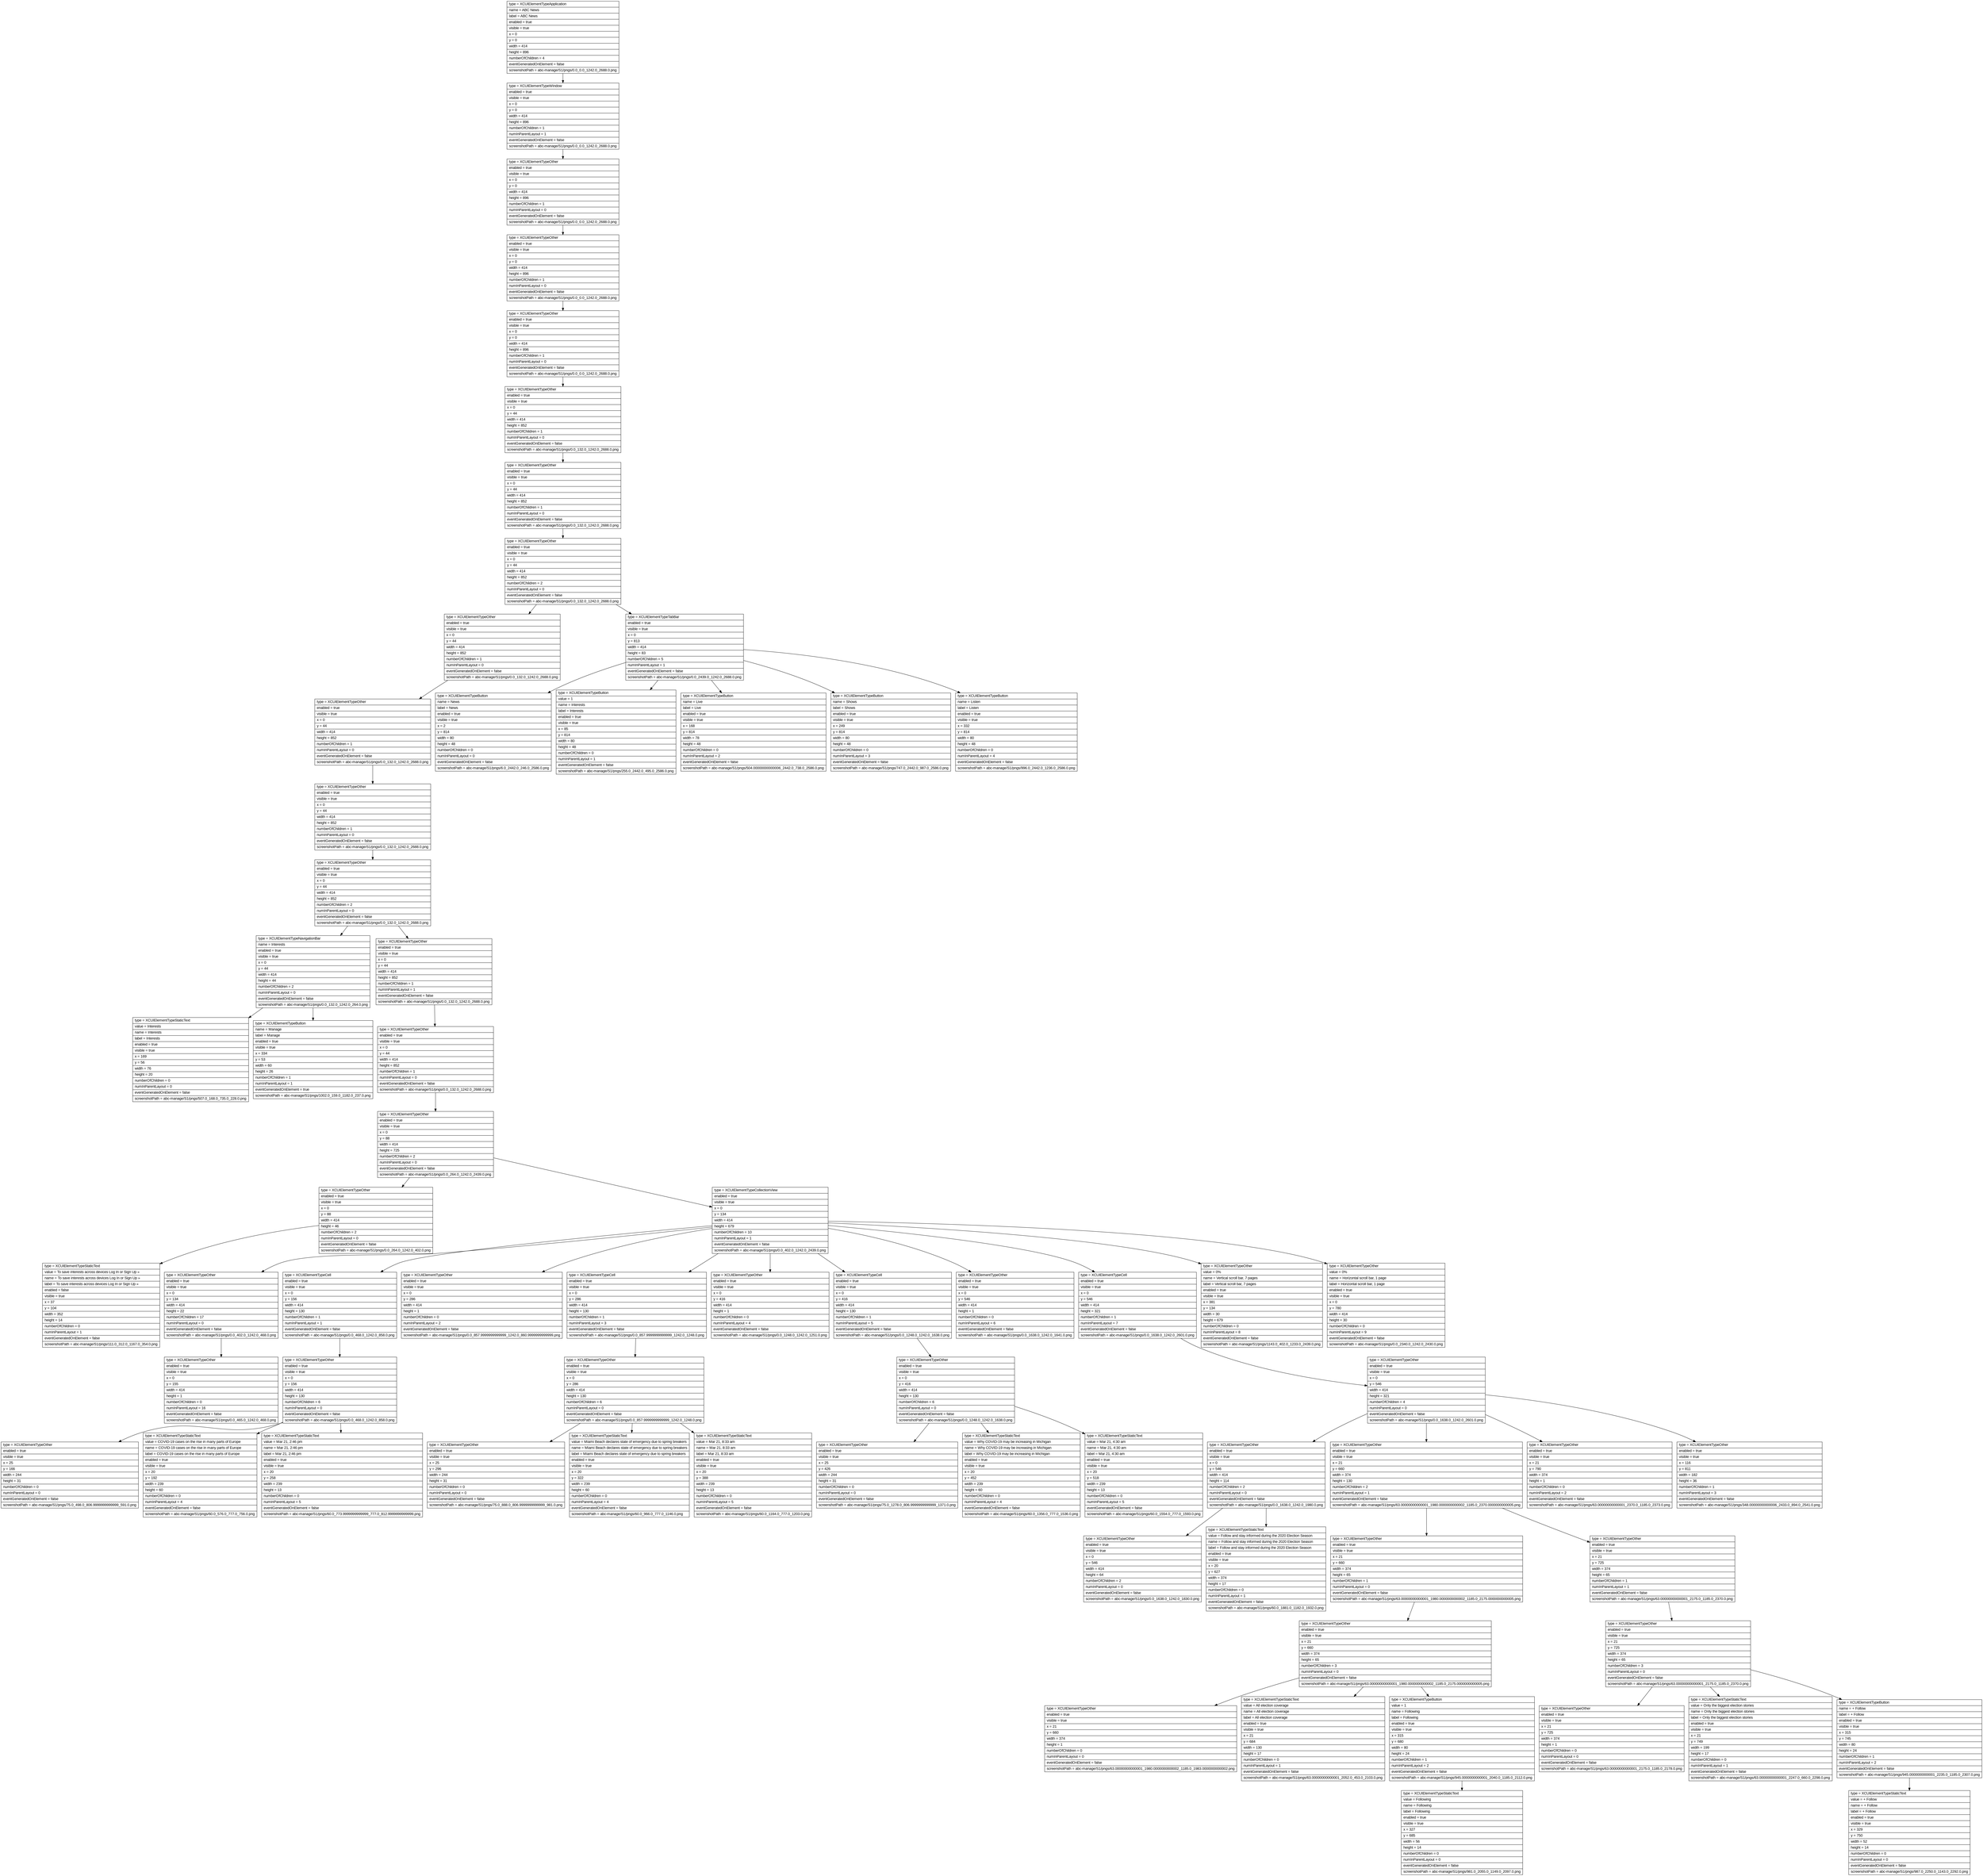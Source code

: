 digraph Layout {

	node [shape=record fontname=Arial];

	0	[label="{type = XCUIElementTypeApplication\l|name = ABC News\l|label = ABC News\l|enabled = true\l|visible = true\l|x = 0\l|y = 0\l|width = 414\l|height = 896\l|numberOfChildren = 4\l|eventGeneratedOnElement = false \l|screenshotPath = abc-manage/S1/pngs/0.0_0.0_1242.0_2688.0.png\l}"]
	1	[label="{type = XCUIElementTypeWindow\l|enabled = true\l|visible = true\l|x = 0\l|y = 0\l|width = 414\l|height = 896\l|numberOfChildren = 1\l|numInParentLayout = 1\l|eventGeneratedOnElement = false \l|screenshotPath = abc-manage/S1/pngs/0.0_0.0_1242.0_2688.0.png\l}"]
	2	[label="{type = XCUIElementTypeOther\l|enabled = true\l|visible = true\l|x = 0\l|y = 0\l|width = 414\l|height = 896\l|numberOfChildren = 1\l|numInParentLayout = 0\l|eventGeneratedOnElement = false \l|screenshotPath = abc-manage/S1/pngs/0.0_0.0_1242.0_2688.0.png\l}"]
	3	[label="{type = XCUIElementTypeOther\l|enabled = true\l|visible = true\l|x = 0\l|y = 0\l|width = 414\l|height = 896\l|numberOfChildren = 1\l|numInParentLayout = 0\l|eventGeneratedOnElement = false \l|screenshotPath = abc-manage/S1/pngs/0.0_0.0_1242.0_2688.0.png\l}"]
	4	[label="{type = XCUIElementTypeOther\l|enabled = true\l|visible = true\l|x = 0\l|y = 0\l|width = 414\l|height = 896\l|numberOfChildren = 1\l|numInParentLayout = 0\l|eventGeneratedOnElement = false \l|screenshotPath = abc-manage/S1/pngs/0.0_0.0_1242.0_2688.0.png\l}"]
	5	[label="{type = XCUIElementTypeOther\l|enabled = true\l|visible = true\l|x = 0\l|y = 44\l|width = 414\l|height = 852\l|numberOfChildren = 1\l|numInParentLayout = 0\l|eventGeneratedOnElement = false \l|screenshotPath = abc-manage/S1/pngs/0.0_132.0_1242.0_2688.0.png\l}"]
	6	[label="{type = XCUIElementTypeOther\l|enabled = true\l|visible = true\l|x = 0\l|y = 44\l|width = 414\l|height = 852\l|numberOfChildren = 1\l|numInParentLayout = 0\l|eventGeneratedOnElement = false \l|screenshotPath = abc-manage/S1/pngs/0.0_132.0_1242.0_2688.0.png\l}"]
	7	[label="{type = XCUIElementTypeOther\l|enabled = true\l|visible = true\l|x = 0\l|y = 44\l|width = 414\l|height = 852\l|numberOfChildren = 2\l|numInParentLayout = 0\l|eventGeneratedOnElement = false \l|screenshotPath = abc-manage/S1/pngs/0.0_132.0_1242.0_2688.0.png\l}"]
	8	[label="{type = XCUIElementTypeOther\l|enabled = true\l|visible = true\l|x = 0\l|y = 44\l|width = 414\l|height = 852\l|numberOfChildren = 1\l|numInParentLayout = 0\l|eventGeneratedOnElement = false \l|screenshotPath = abc-manage/S1/pngs/0.0_132.0_1242.0_2688.0.png\l}"]
	9	[label="{type = XCUIElementTypeTabBar\l|enabled = true\l|visible = true\l|x = 0\l|y = 813\l|width = 414\l|height = 83\l|numberOfChildren = 5\l|numInParentLayout = 1\l|eventGeneratedOnElement = false \l|screenshotPath = abc-manage/S1/pngs/0.0_2439.0_1242.0_2688.0.png\l}"]
	10	[label="{type = XCUIElementTypeOther\l|enabled = true\l|visible = true\l|x = 0\l|y = 44\l|width = 414\l|height = 852\l|numberOfChildren = 1\l|numInParentLayout = 0\l|eventGeneratedOnElement = false \l|screenshotPath = abc-manage/S1/pngs/0.0_132.0_1242.0_2688.0.png\l}"]
	11	[label="{type = XCUIElementTypeButton\l|name = News\l|label = News\l|enabled = true\l|visible = true\l|x = 2\l|y = 814\l|width = 80\l|height = 48\l|numberOfChildren = 0\l|numInParentLayout = 0\l|eventGeneratedOnElement = false \l|screenshotPath = abc-manage/S1/pngs/6.0_2442.0_246.0_2586.0.png\l}"]
	12	[label="{type = XCUIElementTypeButton\l|value = 1\l|name = Interests\l|label = Interests\l|enabled = true\l|visible = true\l|x = 85\l|y = 814\l|width = 80\l|height = 48\l|numberOfChildren = 0\l|numInParentLayout = 1\l|eventGeneratedOnElement = false \l|screenshotPath = abc-manage/S1/pngs/255.0_2442.0_495.0_2586.0.png\l}"]
	13	[label="{type = XCUIElementTypeButton\l|name = Live\l|label = Live\l|enabled = true\l|visible = true\l|x = 168\l|y = 814\l|width = 78\l|height = 48\l|numberOfChildren = 0\l|numInParentLayout = 2\l|eventGeneratedOnElement = false \l|screenshotPath = abc-manage/S1/pngs/504.00000000000006_2442.0_738.0_2586.0.png\l}"]
	14	[label="{type = XCUIElementTypeButton\l|name = Shows\l|label = Shows\l|enabled = true\l|visible = true\l|x = 249\l|y = 814\l|width = 80\l|height = 48\l|numberOfChildren = 0\l|numInParentLayout = 3\l|eventGeneratedOnElement = false \l|screenshotPath = abc-manage/S1/pngs/747.0_2442.0_987.0_2586.0.png\l}"]
	15	[label="{type = XCUIElementTypeButton\l|name = Listen\l|label = Listen\l|enabled = true\l|visible = true\l|x = 332\l|y = 814\l|width = 80\l|height = 48\l|numberOfChildren = 0\l|numInParentLayout = 4\l|eventGeneratedOnElement = false \l|screenshotPath = abc-manage/S1/pngs/996.0_2442.0_1236.0_2586.0.png\l}"]
	16	[label="{type = XCUIElementTypeOther\l|enabled = true\l|visible = true\l|x = 0\l|y = 44\l|width = 414\l|height = 852\l|numberOfChildren = 1\l|numInParentLayout = 0\l|eventGeneratedOnElement = false \l|screenshotPath = abc-manage/S1/pngs/0.0_132.0_1242.0_2688.0.png\l}"]
	17	[label="{type = XCUIElementTypeOther\l|enabled = true\l|visible = true\l|x = 0\l|y = 44\l|width = 414\l|height = 852\l|numberOfChildren = 2\l|numInParentLayout = 0\l|eventGeneratedOnElement = false \l|screenshotPath = abc-manage/S1/pngs/0.0_132.0_1242.0_2688.0.png\l}"]
	18	[label="{type = XCUIElementTypeNavigationBar\l|name = Interests\l|enabled = true\l|visible = true\l|x = 0\l|y = 44\l|width = 414\l|height = 44\l|numberOfChildren = 2\l|numInParentLayout = 0\l|eventGeneratedOnElement = false \l|screenshotPath = abc-manage/S1/pngs/0.0_132.0_1242.0_264.0.png\l}"]
	19	[label="{type = XCUIElementTypeOther\l|enabled = true\l|visible = true\l|x = 0\l|y = 44\l|width = 414\l|height = 852\l|numberOfChildren = 1\l|numInParentLayout = 1\l|eventGeneratedOnElement = false \l|screenshotPath = abc-manage/S1/pngs/0.0_132.0_1242.0_2688.0.png\l}"]
	20	[label="{type = XCUIElementTypeStaticText\l|value = Interests\l|name = Interests\l|label = Interests\l|enabled = true\l|visible = true\l|x = 169\l|y = 56\l|width = 76\l|height = 20\l|numberOfChildren = 0\l|numInParentLayout = 0\l|eventGeneratedOnElement = false \l|screenshotPath = abc-manage/S1/pngs/507.0_168.0_735.0_228.0.png\l}"]
	21	[label="{type = XCUIElementTypeButton\l|name = Manage\l|label = Manage\l|enabled = true\l|visible = true\l|x = 334\l|y = 53\l|width = 60\l|height = 26\l|numberOfChildren = 1\l|numInParentLayout = 1\l|eventGeneratedOnElement = true \l|screenshotPath = abc-manage/S1/pngs/1002.0_159.0_1182.0_237.0.png\l}"]
	22	[label="{type = XCUIElementTypeOther\l|enabled = true\l|visible = true\l|x = 0\l|y = 44\l|width = 414\l|height = 852\l|numberOfChildren = 1\l|numInParentLayout = 0\l|eventGeneratedOnElement = false \l|screenshotPath = abc-manage/S1/pngs/0.0_132.0_1242.0_2688.0.png\l}"]
	23	[label="{type = XCUIElementTypeOther\l|enabled = true\l|visible = true\l|x = 0\l|y = 88\l|width = 414\l|height = 725\l|numberOfChildren = 2\l|numInParentLayout = 0\l|eventGeneratedOnElement = false \l|screenshotPath = abc-manage/S1/pngs/0.0_264.0_1242.0_2439.0.png\l}"]
	24	[label="{type = XCUIElementTypeOther\l|enabled = true\l|visible = true\l|x = 0\l|y = 88\l|width = 414\l|height = 46\l|numberOfChildren = 2\l|numInParentLayout = 0\l|eventGeneratedOnElement = false \l|screenshotPath = abc-manage/S1/pngs/0.0_264.0_1242.0_402.0.png\l}"]
	25	[label="{type = XCUIElementTypeCollectionView\l|enabled = true\l|visible = true\l|x = 0\l|y = 134\l|width = 414\l|height = 679\l|numberOfChildren = 10\l|numInParentLayout = 1\l|eventGeneratedOnElement = false \l|screenshotPath = abc-manage/S1/pngs/0.0_402.0_1242.0_2439.0.png\l}"]
	26	[label="{type = XCUIElementTypeStaticText\l|value = To save interests across devices Log In or Sign Up » \l|name = To save interests across devices Log In or Sign Up » \l|label = To save interests across devices Log In or Sign Up » \l|enabled = false\l|visible = true\l|x = 37\l|y = 104\l|width = 352\l|height = 14\l|numberOfChildren = 0\l|numInParentLayout = 1\l|eventGeneratedOnElement = false \l|screenshotPath = abc-manage/S1/pngs/111.0_312.0_1167.0_354.0.png\l}"]
	27	[label="{type = XCUIElementTypeOther\l|enabled = true\l|visible = true\l|x = 0\l|y = 134\l|width = 414\l|height = 22\l|numberOfChildren = 17\l|numInParentLayout = 0\l|eventGeneratedOnElement = false \l|screenshotPath = abc-manage/S1/pngs/0.0_402.0_1242.0_468.0.png\l}"]
	28	[label="{type = XCUIElementTypeCell\l|enabled = true\l|visible = true\l|x = 0\l|y = 156\l|width = 414\l|height = 130\l|numberOfChildren = 1\l|numInParentLayout = 1\l|eventGeneratedOnElement = false \l|screenshotPath = abc-manage/S1/pngs/0.0_468.0_1242.0_858.0.png\l}"]
	29	[label="{type = XCUIElementTypeOther\l|enabled = true\l|visible = true\l|x = 0\l|y = 286\l|width = 414\l|height = 1\l|numberOfChildren = 0\l|numInParentLayout = 2\l|eventGeneratedOnElement = false \l|screenshotPath = abc-manage/S1/pngs/0.0_857.9999999999999_1242.0_860.9999999999999.png\l}"]
	30	[label="{type = XCUIElementTypeCell\l|enabled = true\l|visible = true\l|x = 0\l|y = 286\l|width = 414\l|height = 130\l|numberOfChildren = 1\l|numInParentLayout = 3\l|eventGeneratedOnElement = false \l|screenshotPath = abc-manage/S1/pngs/0.0_857.9999999999999_1242.0_1248.0.png\l}"]
	31	[label="{type = XCUIElementTypeOther\l|enabled = true\l|visible = true\l|x = 0\l|y = 416\l|width = 414\l|height = 1\l|numberOfChildren = 0\l|numInParentLayout = 4\l|eventGeneratedOnElement = false \l|screenshotPath = abc-manage/S1/pngs/0.0_1248.0_1242.0_1251.0.png\l}"]
	32	[label="{type = XCUIElementTypeCell\l|enabled = true\l|visible = true\l|x = 0\l|y = 416\l|width = 414\l|height = 130\l|numberOfChildren = 1\l|numInParentLayout = 5\l|eventGeneratedOnElement = false \l|screenshotPath = abc-manage/S1/pngs/0.0_1248.0_1242.0_1638.0.png\l}"]
	33	[label="{type = XCUIElementTypeOther\l|enabled = true\l|visible = true\l|x = 0\l|y = 546\l|width = 414\l|height = 1\l|numberOfChildren = 0\l|numInParentLayout = 6\l|eventGeneratedOnElement = false \l|screenshotPath = abc-manage/S1/pngs/0.0_1638.0_1242.0_1641.0.png\l}"]
	34	[label="{type = XCUIElementTypeCell\l|enabled = true\l|visible = true\l|x = 0\l|y = 546\l|width = 414\l|height = 321\l|numberOfChildren = 1\l|numInParentLayout = 7\l|eventGeneratedOnElement = false \l|screenshotPath = abc-manage/S1/pngs/0.0_1638.0_1242.0_2601.0.png\l}"]
	35	[label="{type = XCUIElementTypeOther\l|value = 0%\l|name = Vertical scroll bar, 7 pages\l|label = Vertical scroll bar, 7 pages\l|enabled = true\l|visible = true\l|x = 381\l|y = 134\l|width = 30\l|height = 679\l|numberOfChildren = 0\l|numInParentLayout = 8\l|eventGeneratedOnElement = false \l|screenshotPath = abc-manage/S1/pngs/1143.0_402.0_1233.0_2439.0.png\l}"]
	36	[label="{type = XCUIElementTypeOther\l|value = 0%\l|name = Horizontal scroll bar, 1 page\l|label = Horizontal scroll bar, 1 page\l|enabled = true\l|visible = true\l|x = 0\l|y = 780\l|width = 414\l|height = 30\l|numberOfChildren = 0\l|numInParentLayout = 9\l|eventGeneratedOnElement = false \l|screenshotPath = abc-manage/S1/pngs/0.0_2340.0_1242.0_2430.0.png\l}"]
	37	[label="{type = XCUIElementTypeOther\l|enabled = true\l|visible = true\l|x = 0\l|y = 155\l|width = 414\l|height = 1\l|numberOfChildren = 0\l|numInParentLayout = 16\l|eventGeneratedOnElement = false \l|screenshotPath = abc-manage/S1/pngs/0.0_465.0_1242.0_468.0.png\l}"]
	38	[label="{type = XCUIElementTypeOther\l|enabled = true\l|visible = true\l|x = 0\l|y = 156\l|width = 414\l|height = 130\l|numberOfChildren = 6\l|numInParentLayout = 0\l|eventGeneratedOnElement = false \l|screenshotPath = abc-manage/S1/pngs/0.0_468.0_1242.0_858.0.png\l}"]
	39	[label="{type = XCUIElementTypeOther\l|enabled = true\l|visible = true\l|x = 0\l|y = 286\l|width = 414\l|height = 130\l|numberOfChildren = 6\l|numInParentLayout = 0\l|eventGeneratedOnElement = false \l|screenshotPath = abc-manage/S1/pngs/0.0_857.9999999999999_1242.0_1248.0.png\l}"]
	40	[label="{type = XCUIElementTypeOther\l|enabled = true\l|visible = true\l|x = 0\l|y = 416\l|width = 414\l|height = 130\l|numberOfChildren = 6\l|numInParentLayout = 0\l|eventGeneratedOnElement = false \l|screenshotPath = abc-manage/S1/pngs/0.0_1248.0_1242.0_1638.0.png\l}"]
	41	[label="{type = XCUIElementTypeOther\l|enabled = true\l|visible = true\l|x = 0\l|y = 546\l|width = 414\l|height = 321\l|numberOfChildren = 4\l|numInParentLayout = 0\l|eventGeneratedOnElement = false \l|screenshotPath = abc-manage/S1/pngs/0.0_1638.0_1242.0_2601.0.png\l}"]
	42	[label="{type = XCUIElementTypeOther\l|enabled = true\l|visible = true\l|x = 25\l|y = 166\l|width = 244\l|height = 31\l|numberOfChildren = 0\l|numInParentLayout = 0\l|eventGeneratedOnElement = false \l|screenshotPath = abc-manage/S1/pngs/75.0_498.0_806.9999999999999_591.0.png\l}"]
	43	[label="{type = XCUIElementTypeStaticText\l|value = COVID-19 cases on the rise in many parts of Europe\l|name = COVID-19 cases on the rise in many parts of Europe\l|label = COVID-19 cases on the rise in many parts of Europe\l|enabled = true\l|visible = true\l|x = 20\l|y = 192\l|width = 239\l|height = 60\l|numberOfChildren = 0\l|numInParentLayout = 4\l|eventGeneratedOnElement = false \l|screenshotPath = abc-manage/S1/pngs/60.0_576.0_777.0_756.0.png\l}"]
	44	[label="{type = XCUIElementTypeStaticText\l|value = Mar 21, 2:46 pm\l|name = Mar 21, 2:46 pm\l|label = Mar 21, 2:46 pm\l|enabled = true\l|visible = true\l|x = 20\l|y = 258\l|width = 239\l|height = 13\l|numberOfChildren = 0\l|numInParentLayout = 5\l|eventGeneratedOnElement = false \l|screenshotPath = abc-manage/S1/pngs/60.0_773.9999999999999_777.0_812.9999999999999.png\l}"]
	45	[label="{type = XCUIElementTypeOther\l|enabled = true\l|visible = true\l|x = 25\l|y = 296\l|width = 244\l|height = 31\l|numberOfChildren = 0\l|numInParentLayout = 0\l|eventGeneratedOnElement = false \l|screenshotPath = abc-manage/S1/pngs/75.0_888.0_806.9999999999999_981.0.png\l}"]
	46	[label="{type = XCUIElementTypeStaticText\l|value = Miami Beach declares state of emergency due to spring breakers\l|name = Miami Beach declares state of emergency due to spring breakers\l|label = Miami Beach declares state of emergency due to spring breakers\l|enabled = true\l|visible = true\l|x = 20\l|y = 322\l|width = 239\l|height = 60\l|numberOfChildren = 0\l|numInParentLayout = 4\l|eventGeneratedOnElement = false \l|screenshotPath = abc-manage/S1/pngs/60.0_966.0_777.0_1146.0.png\l}"]
	47	[label="{type = XCUIElementTypeStaticText\l|value = Mar 21, 8:33 am\l|name = Mar 21, 8:33 am\l|label = Mar 21, 8:33 am\l|enabled = true\l|visible = true\l|x = 20\l|y = 388\l|width = 239\l|height = 13\l|numberOfChildren = 0\l|numInParentLayout = 5\l|eventGeneratedOnElement = false \l|screenshotPath = abc-manage/S1/pngs/60.0_1164.0_777.0_1203.0.png\l}"]
	48	[label="{type = XCUIElementTypeOther\l|enabled = true\l|visible = true\l|x = 25\l|y = 426\l|width = 244\l|height = 31\l|numberOfChildren = 0\l|numInParentLayout = 0\l|eventGeneratedOnElement = false \l|screenshotPath = abc-manage/S1/pngs/75.0_1278.0_806.9999999999999_1371.0.png\l}"]
	49	[label="{type = XCUIElementTypeStaticText\l|value = Why COVID-19 may be increasing in Michigan\l|name = Why COVID-19 may be increasing in Michigan\l|label = Why COVID-19 may be increasing in Michigan\l|enabled = true\l|visible = true\l|x = 20\l|y = 452\l|width = 239\l|height = 60\l|numberOfChildren = 0\l|numInParentLayout = 4\l|eventGeneratedOnElement = false \l|screenshotPath = abc-manage/S1/pngs/60.0_1356.0_777.0_1536.0.png\l}"]
	50	[label="{type = XCUIElementTypeStaticText\l|value = Mar 21, 4:30 am\l|name = Mar 21, 4:30 am\l|label = Mar 21, 4:30 am\l|enabled = true\l|visible = true\l|x = 20\l|y = 518\l|width = 239\l|height = 13\l|numberOfChildren = 0\l|numInParentLayout = 5\l|eventGeneratedOnElement = false \l|screenshotPath = abc-manage/S1/pngs/60.0_1554.0_777.0_1593.0.png\l}"]
	51	[label="{type = XCUIElementTypeOther\l|enabled = true\l|visible = true\l|x = 0\l|y = 546\l|width = 414\l|height = 114\l|numberOfChildren = 2\l|numInParentLayout = 0\l|eventGeneratedOnElement = false \l|screenshotPath = abc-manage/S1/pngs/0.0_1638.0_1242.0_1980.0.png\l}"]
	52	[label="{type = XCUIElementTypeOther\l|enabled = true\l|visible = true\l|x = 21\l|y = 660\l|width = 374\l|height = 130\l|numberOfChildren = 2\l|numInParentLayout = 1\l|eventGeneratedOnElement = false \l|screenshotPath = abc-manage/S1/pngs/63.00000000000001_1980.0000000000002_1185.0_2370.0000000000005.png\l}"]
	53	[label="{type = XCUIElementTypeOther\l|enabled = true\l|visible = true\l|x = 21\l|y = 790\l|width = 374\l|height = 1\l|numberOfChildren = 0\l|numInParentLayout = 2\l|eventGeneratedOnElement = false \l|screenshotPath = abc-manage/S1/pngs/63.00000000000001_2370.0_1185.0_2373.0.png\l}"]
	54	[label="{type = XCUIElementTypeOther\l|enabled = true\l|visible = true\l|x = 116\l|y = 811\l|width = 182\l|height = 36\l|numberOfChildren = 1\l|numInParentLayout = 3\l|eventGeneratedOnElement = false \l|screenshotPath = abc-manage/S1/pngs/348.00000000000006_2433.0_894.0_2541.0.png\l}"]
	55	[label="{type = XCUIElementTypeOther\l|enabled = true\l|visible = true\l|x = 0\l|y = 546\l|width = 414\l|height = 64\l|numberOfChildren = 2\l|numInParentLayout = 0\l|eventGeneratedOnElement = false \l|screenshotPath = abc-manage/S1/pngs/0.0_1638.0_1242.0_1830.0.png\l}"]
	56	[label="{type = XCUIElementTypeStaticText\l|value = Follow and stay informed during the 2020 Election Season\l|name = Follow and stay informed during the 2020 Election Season\l|label = Follow and stay informed during the 2020 Election Season\l|enabled = true\l|visible = true\l|x = 20\l|y = 627\l|width = 374\l|height = 17\l|numberOfChildren = 0\l|numInParentLayout = 1\l|eventGeneratedOnElement = false \l|screenshotPath = abc-manage/S1/pngs/60.0_1881.0_1182.0_1932.0.png\l}"]
	57	[label="{type = XCUIElementTypeOther\l|enabled = true\l|visible = true\l|x = 21\l|y = 660\l|width = 374\l|height = 65\l|numberOfChildren = 1\l|numInParentLayout = 0\l|eventGeneratedOnElement = false \l|screenshotPath = abc-manage/S1/pngs/63.00000000000001_1980.0000000000002_1185.0_2175.0000000000005.png\l}"]
	58	[label="{type = XCUIElementTypeOther\l|enabled = true\l|visible = true\l|x = 21\l|y = 725\l|width = 374\l|height = 65\l|numberOfChildren = 1\l|numInParentLayout = 1\l|eventGeneratedOnElement = false \l|screenshotPath = abc-manage/S1/pngs/63.00000000000001_2175.0_1185.0_2370.0.png\l}"]
	59	[label="{type = XCUIElementTypeOther\l|enabled = true\l|visible = true\l|x = 21\l|y = 660\l|width = 374\l|height = 65\l|numberOfChildren = 3\l|numInParentLayout = 0\l|eventGeneratedOnElement = false \l|screenshotPath = abc-manage/S1/pngs/63.00000000000001_1980.0000000000002_1185.0_2175.0000000000005.png\l}"]
	60	[label="{type = XCUIElementTypeOther\l|enabled = true\l|visible = true\l|x = 21\l|y = 725\l|width = 374\l|height = 65\l|numberOfChildren = 3\l|numInParentLayout = 0\l|eventGeneratedOnElement = false \l|screenshotPath = abc-manage/S1/pngs/63.00000000000001_2175.0_1185.0_2370.0.png\l}"]
	61	[label="{type = XCUIElementTypeOther\l|enabled = true\l|visible = true\l|x = 21\l|y = 660\l|width = 374\l|height = 1\l|numberOfChildren = 0\l|numInParentLayout = 0\l|eventGeneratedOnElement = false \l|screenshotPath = abc-manage/S1/pngs/63.00000000000001_1980.0000000000002_1185.0_1983.0000000000002.png\l}"]
	62	[label="{type = XCUIElementTypeStaticText\l|value = All election coverage\l|name = All election coverage\l|label = All election coverage\l|enabled = true\l|visible = true\l|x = 21\l|y = 684\l|width = 130\l|height = 17\l|numberOfChildren = 0\l|numInParentLayout = 1\l|eventGeneratedOnElement = false \l|screenshotPath = abc-manage/S1/pngs/63.00000000000001_2052.0_453.0_2103.0.png\l}"]
	63	[label="{type = XCUIElementTypeButton\l|value = 1\l|name = Following\l|label = Following\l|enabled = true\l|visible = true\l|x = 315\l|y = 680\l|width = 80\l|height = 24\l|numberOfChildren = 1\l|numInParentLayout = 2\l|eventGeneratedOnElement = false \l|screenshotPath = abc-manage/S1/pngs/945.0000000000001_2040.0_1185.0_2112.0.png\l}"]
	64	[label="{type = XCUIElementTypeOther\l|enabled = true\l|visible = true\l|x = 21\l|y = 725\l|width = 374\l|height = 1\l|numberOfChildren = 0\l|numInParentLayout = 0\l|eventGeneratedOnElement = false \l|screenshotPath = abc-manage/S1/pngs/63.00000000000001_2175.0_1185.0_2178.0.png\l}"]
	65	[label="{type = XCUIElementTypeStaticText\l|value = Only the biggest election stories\l|name = Only the biggest election stories\l|label = Only the biggest election stories\l|enabled = true\l|visible = true\l|x = 21\l|y = 749\l|width = 199\l|height = 17\l|numberOfChildren = 0\l|numInParentLayout = 1\l|eventGeneratedOnElement = false \l|screenshotPath = abc-manage/S1/pngs/63.00000000000001_2247.0_660.0_2298.0.png\l}"]
	66	[label="{type = XCUIElementTypeButton\l|name = +  Follow\l|label = +  Follow\l|enabled = true\l|visible = true\l|x = 315\l|y = 745\l|width = 80\l|height = 24\l|numberOfChildren = 1\l|numInParentLayout = 2\l|eventGeneratedOnElement = false \l|screenshotPath = abc-manage/S1/pngs/945.0000000000001_2235.0_1185.0_2307.0.png\l}"]
	67	[label="{type = XCUIElementTypeStaticText\l|value = Following\l|name = Following\l|label = Following\l|enabled = true\l|visible = true\l|x = 327\l|y = 685\l|width = 56\l|height = 14\l|numberOfChildren = 0\l|numInParentLayout = 0\l|eventGeneratedOnElement = false \l|screenshotPath = abc-manage/S1/pngs/981.0_2055.0_1149.0_2097.0.png\l}"]
	68	[label="{type = XCUIElementTypeStaticText\l|value = +  Follow\l|name = +  Follow\l|label = +  Follow\l|enabled = true\l|visible = true\l|x = 329\l|y = 750\l|width = 52\l|height = 14\l|numberOfChildren = 0\l|numInParentLayout = 0\l|eventGeneratedOnElement = false \l|screenshotPath = abc-manage/S1/pngs/987.0_2250.0_1143.0_2292.0.png\l}"]


	0 -> 1
	1 -> 2
	2 -> 3
	3 -> 4
	4 -> 5
	5 -> 6
	6 -> 7
	7 -> 8
	7 -> 9
	8 -> 10
	9 -> 11
	9 -> 12
	9 -> 13
	9 -> 14
	9 -> 15
	10 -> 16
	16 -> 17
	17 -> 18
	17 -> 19
	18 -> 20
	18 -> 21
	19 -> 22
	22 -> 23
	23 -> 24
	23 -> 25
	24 -> 26
	25 -> 27
	25 -> 28
	25 -> 29
	25 -> 30
	25 -> 31
	25 -> 32
	25 -> 33
	25 -> 34
	25 -> 35
	25 -> 36
	27 -> 37
	28 -> 38
	30 -> 39
	32 -> 40
	34 -> 41
	38 -> 42
	38 -> 43
	38 -> 44
	39 -> 45
	39 -> 46
	39 -> 47
	40 -> 48
	40 -> 49
	40 -> 50
	41 -> 51
	41 -> 52
	41 -> 53
	41 -> 54
	51 -> 55
	51 -> 56
	52 -> 57
	52 -> 58
	57 -> 59
	58 -> 60
	59 -> 61
	59 -> 62
	59 -> 63
	60 -> 64
	60 -> 65
	60 -> 66
	63 -> 67
	66 -> 68


}